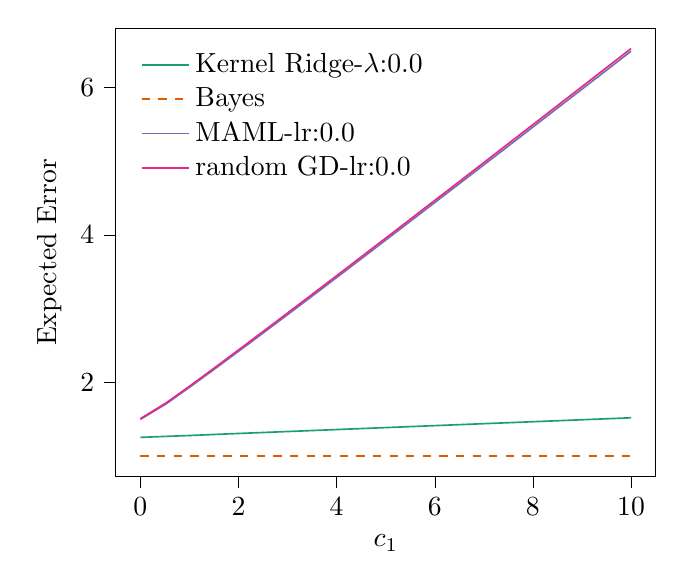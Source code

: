 % This file was created with tikzplotlib v0.10.1.
\begin{tikzpicture}

\definecolor{chocolate217952}{RGB}{217,95,2}
\definecolor{darkcyan27158119}{RGB}{27,158,119}
\definecolor{darkgray176}{RGB}{176,176,176}
\definecolor{deeppink23141138}{RGB}{231,41,138}
\definecolor{lightslategray117112179}{RGB}{117,112,179}

\begin{axis}[
legend cell align={left},
legend style={
  fill opacity=0.8,
  draw opacity=1,
  text opacity=1,
  at={(0.03,0.97)},
  anchor=north west,
  draw=none
},
tick align=outside,
tick pos=left,
x grid style={darkgray176},
xlabel={\(\displaystyle c_{1}\)},
xmin=-0.499, xmax=10.5,
xtick style={color=black},
y grid style={darkgray176},
ylabel={Expected Error},
ymin=0.722, ymax=6.804,
ytick style={color=black}
]
\addplot [semithick, darkcyan27158119]
table {%
0.001 1.253
0.527 1.267
1.054 1.28
1.58 1.295
2.106 1.309
2.632 1.323
3.159 1.337
3.685 1.351
4.211 1.365
4.737 1.379
5.264 1.393
5.79 1.407
6.316 1.421
6.842 1.435
7.369 1.449
7.895 1.463
8.421 1.477
8.947 1.491
9.474 1.505
10 1.519
};
\addlegendentry{Kernel Ridge-$\lambda$:0.0}
\addplot [semithick, chocolate217952, dashed]
table {%
0.001 0.998
0.527 0.998
1.054 0.998
1.58 0.998
2.106 0.998
2.632 0.998
3.159 0.998
3.685 0.998
4.211 0.998
4.737 0.998
5.264 0.998
5.79 0.998
6.316 0.998
6.842 0.998
7.369 0.998
7.895 0.998
8.421 0.998
8.947 0.998
9.474 0.998
10 0.998
};
\addlegendentry{Bayes}
\addplot [semithick, lightslategray117112179]
table {%
0.001 1.498
0.527 1.709
1.054 1.958
1.58 2.214
2.106 2.473
2.632 2.735
3.159 2.998
3.685 3.263
4.211 3.529
4.737 3.796
5.264 4.064
5.79 4.332
6.316 4.601
6.842 4.87
7.369 5.139
7.895 5.409
8.421 5.68
8.947 5.95
9.474 6.221
10 6.492
};
\addlegendentry{MAML-lr:0.0}
\addplot [semithick, deeppink23141138]
table {%
0.001 1.507
0.527 1.722
1.054 1.973
1.58 2.231
2.106 2.492
2.632 2.756
3.159 3.021
3.685 3.287
4.211 3.554
4.737 3.823
5.264 4.091
5.79 4.361
6.316 4.63
6.842 4.9
7.369 5.171
7.895 5.442
8.421 5.713
8.947 5.984
9.474 6.256
10 6.528
};
\addlegendentry{random GD-lr:0.0}
\end{axis}

\end{tikzpicture}

